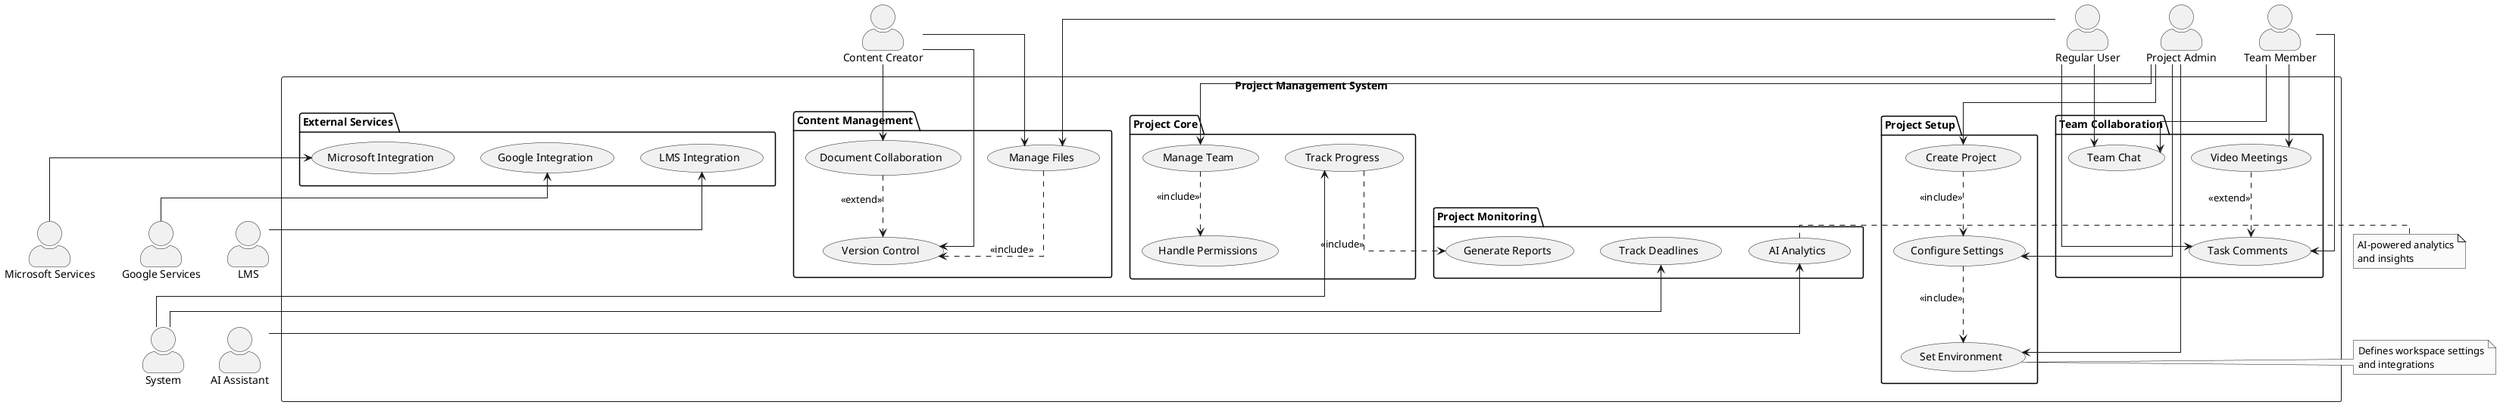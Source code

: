 @startuml FusionSpace Detailed Project Management Use Cases

skinparam actorStyle awesome
skinparam monochrome true
skinparam linetype ortho

' Left side actors
actor "Regular User" as user_left
actor "Team Member" as team_left

' Right side actors
actor "Project Admin" as user_right
actor "Content Creator" as team_right

' Bottom actors
actor "System" as system
actor "AI Assistant" as ai
actor "Google Services" as google
actor "Microsoft Services" as microsoft
actor "LMS" as lms

rectangle "Project Management System" {
    package "Project Setup" {
        usecase "Create Project" as UC1
        usecase "Configure Settings" as UC2
        usecase "Set Environment" as UC3
    }

    package "Project Core" {
        usecase "Manage Team" as UC4
        usecase "Handle Permissions" as UC5
        usecase "Track Progress" as UC6
    }

    package "Content Management" {
        usecase "Manage Files" as UC8
        usecase "Version Control" as UC9
        usecase "Document Collaboration" as UC10
    }

    package "Team Collaboration" {
        usecase "Team Chat" as UC11
        usecase "Video Meetings" as UC12
        usecase "Task Comments" as UC13
    }

    package "External Services" {
        usecase "Google Integration" as UC14
        usecase "Microsoft Integration" as UC15
        usecase "LMS Integration" as UC16
    }

    package "Project Monitoring" {
        usecase "Generate Reports" as UC18
        usecase "Track Deadlines" as UC19
        usecase "AI Analytics" as UC20
    }
}

' Left side relationships
user_left --> UC8
user_left --> UC11
user_left --> UC13

team_left --> UC11
team_left --> UC12
team_left --> UC13

' Right side relationships
user_right --> UC1
user_right --> UC2
user_right --> UC3
user_right --> UC4

team_right --> UC8
team_right --> UC9
team_right --> UC10

' Bottom relationships
system -up-> UC6
system -up-> UC19

ai -up-> UC20
google -up-> UC14
microsoft -up-> UC15
lms -up-> UC16

' Include/extend relationships
UC1 ..> UC2 : <<include>>
UC2 ..> UC3 : <<include>>
UC4 ..> UC5 : <<include>>
UC8 ..> UC9 : <<include>>
UC10 ..> UC9 : <<extend>>

' Cross-package relationships
UC6 ..> UC18 : <<include>>
UC12 ..> UC13 : <<extend>>

note right of UC3
  Defines workspace settings
  and integrations
end note

note left of UC20
  AI-powered analytics
  and insights
end note

@enduml